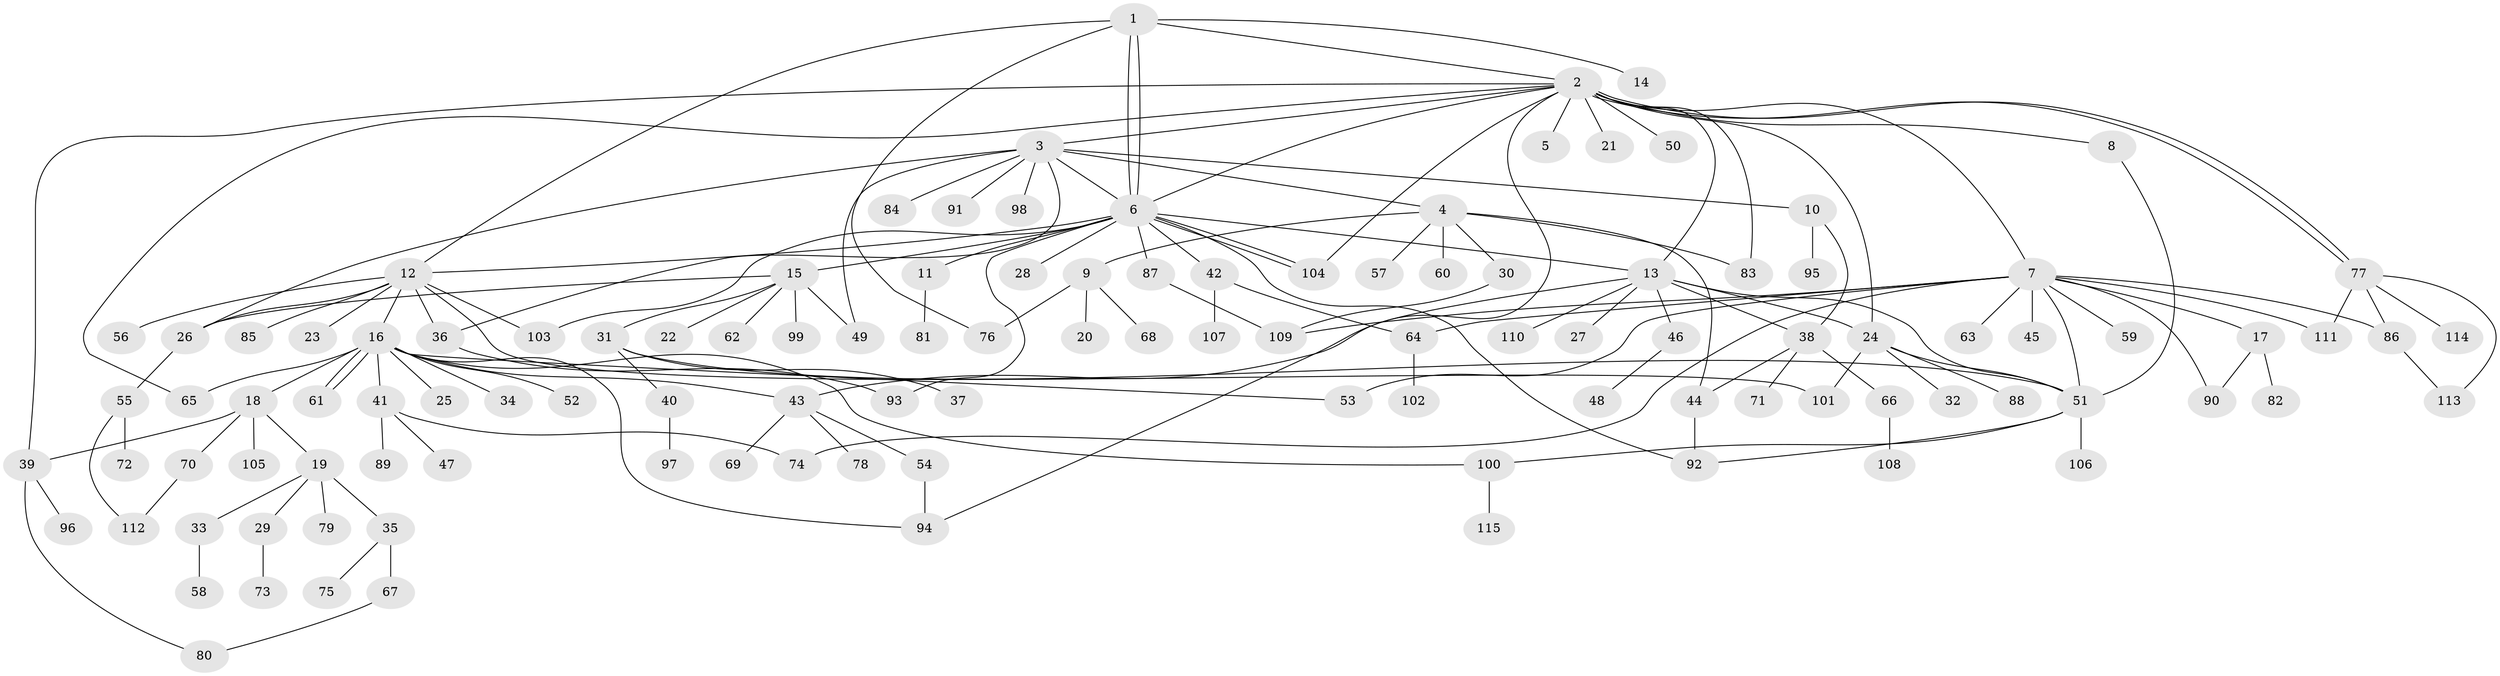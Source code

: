 // Generated by graph-tools (version 1.1) at 2025/26/03/09/25 03:26:08]
// undirected, 115 vertices, 158 edges
graph export_dot {
graph [start="1"]
  node [color=gray90,style=filled];
  1;
  2;
  3;
  4;
  5;
  6;
  7;
  8;
  9;
  10;
  11;
  12;
  13;
  14;
  15;
  16;
  17;
  18;
  19;
  20;
  21;
  22;
  23;
  24;
  25;
  26;
  27;
  28;
  29;
  30;
  31;
  32;
  33;
  34;
  35;
  36;
  37;
  38;
  39;
  40;
  41;
  42;
  43;
  44;
  45;
  46;
  47;
  48;
  49;
  50;
  51;
  52;
  53;
  54;
  55;
  56;
  57;
  58;
  59;
  60;
  61;
  62;
  63;
  64;
  65;
  66;
  67;
  68;
  69;
  70;
  71;
  72;
  73;
  74;
  75;
  76;
  77;
  78;
  79;
  80;
  81;
  82;
  83;
  84;
  85;
  86;
  87;
  88;
  89;
  90;
  91;
  92;
  93;
  94;
  95;
  96;
  97;
  98;
  99;
  100;
  101;
  102;
  103;
  104;
  105;
  106;
  107;
  108;
  109;
  110;
  111;
  112;
  113;
  114;
  115;
  1 -- 2;
  1 -- 6;
  1 -- 6;
  1 -- 12;
  1 -- 14;
  1 -- 76;
  2 -- 3;
  2 -- 5;
  2 -- 6;
  2 -- 7;
  2 -- 8;
  2 -- 13;
  2 -- 21;
  2 -- 24;
  2 -- 39;
  2 -- 50;
  2 -- 65;
  2 -- 77;
  2 -- 77;
  2 -- 83;
  2 -- 94;
  2 -- 104;
  3 -- 4;
  3 -- 6;
  3 -- 10;
  3 -- 26;
  3 -- 36;
  3 -- 49;
  3 -- 84;
  3 -- 91;
  3 -- 98;
  4 -- 9;
  4 -- 30;
  4 -- 44;
  4 -- 57;
  4 -- 60;
  4 -- 83;
  6 -- 11;
  6 -- 12;
  6 -- 13;
  6 -- 15;
  6 -- 28;
  6 -- 42;
  6 -- 87;
  6 -- 92;
  6 -- 93;
  6 -- 103;
  6 -- 104;
  6 -- 104;
  7 -- 17;
  7 -- 45;
  7 -- 51;
  7 -- 53;
  7 -- 59;
  7 -- 63;
  7 -- 64;
  7 -- 74;
  7 -- 86;
  7 -- 90;
  7 -- 109;
  7 -- 111;
  8 -- 51;
  9 -- 20;
  9 -- 68;
  9 -- 76;
  10 -- 38;
  10 -- 95;
  11 -- 81;
  12 -- 16;
  12 -- 23;
  12 -- 26;
  12 -- 36;
  12 -- 56;
  12 -- 85;
  12 -- 101;
  12 -- 103;
  13 -- 24;
  13 -- 27;
  13 -- 38;
  13 -- 43;
  13 -- 46;
  13 -- 51;
  13 -- 110;
  15 -- 22;
  15 -- 26;
  15 -- 31;
  15 -- 49;
  15 -- 62;
  15 -- 99;
  16 -- 18;
  16 -- 25;
  16 -- 34;
  16 -- 41;
  16 -- 43;
  16 -- 52;
  16 -- 53;
  16 -- 61;
  16 -- 61;
  16 -- 65;
  16 -- 94;
  16 -- 100;
  17 -- 82;
  17 -- 90;
  18 -- 19;
  18 -- 39;
  18 -- 70;
  18 -- 105;
  19 -- 29;
  19 -- 33;
  19 -- 35;
  19 -- 79;
  24 -- 32;
  24 -- 51;
  24 -- 88;
  24 -- 101;
  26 -- 55;
  29 -- 73;
  30 -- 109;
  31 -- 37;
  31 -- 40;
  31 -- 51;
  33 -- 58;
  35 -- 67;
  35 -- 75;
  36 -- 93;
  38 -- 44;
  38 -- 66;
  38 -- 71;
  39 -- 80;
  39 -- 96;
  40 -- 97;
  41 -- 47;
  41 -- 74;
  41 -- 89;
  42 -- 64;
  42 -- 107;
  43 -- 54;
  43 -- 69;
  43 -- 78;
  44 -- 92;
  46 -- 48;
  51 -- 92;
  51 -- 100;
  51 -- 106;
  54 -- 94;
  55 -- 72;
  55 -- 112;
  64 -- 102;
  66 -- 108;
  67 -- 80;
  70 -- 112;
  77 -- 86;
  77 -- 111;
  77 -- 113;
  77 -- 114;
  86 -- 113;
  87 -- 109;
  100 -- 115;
}
